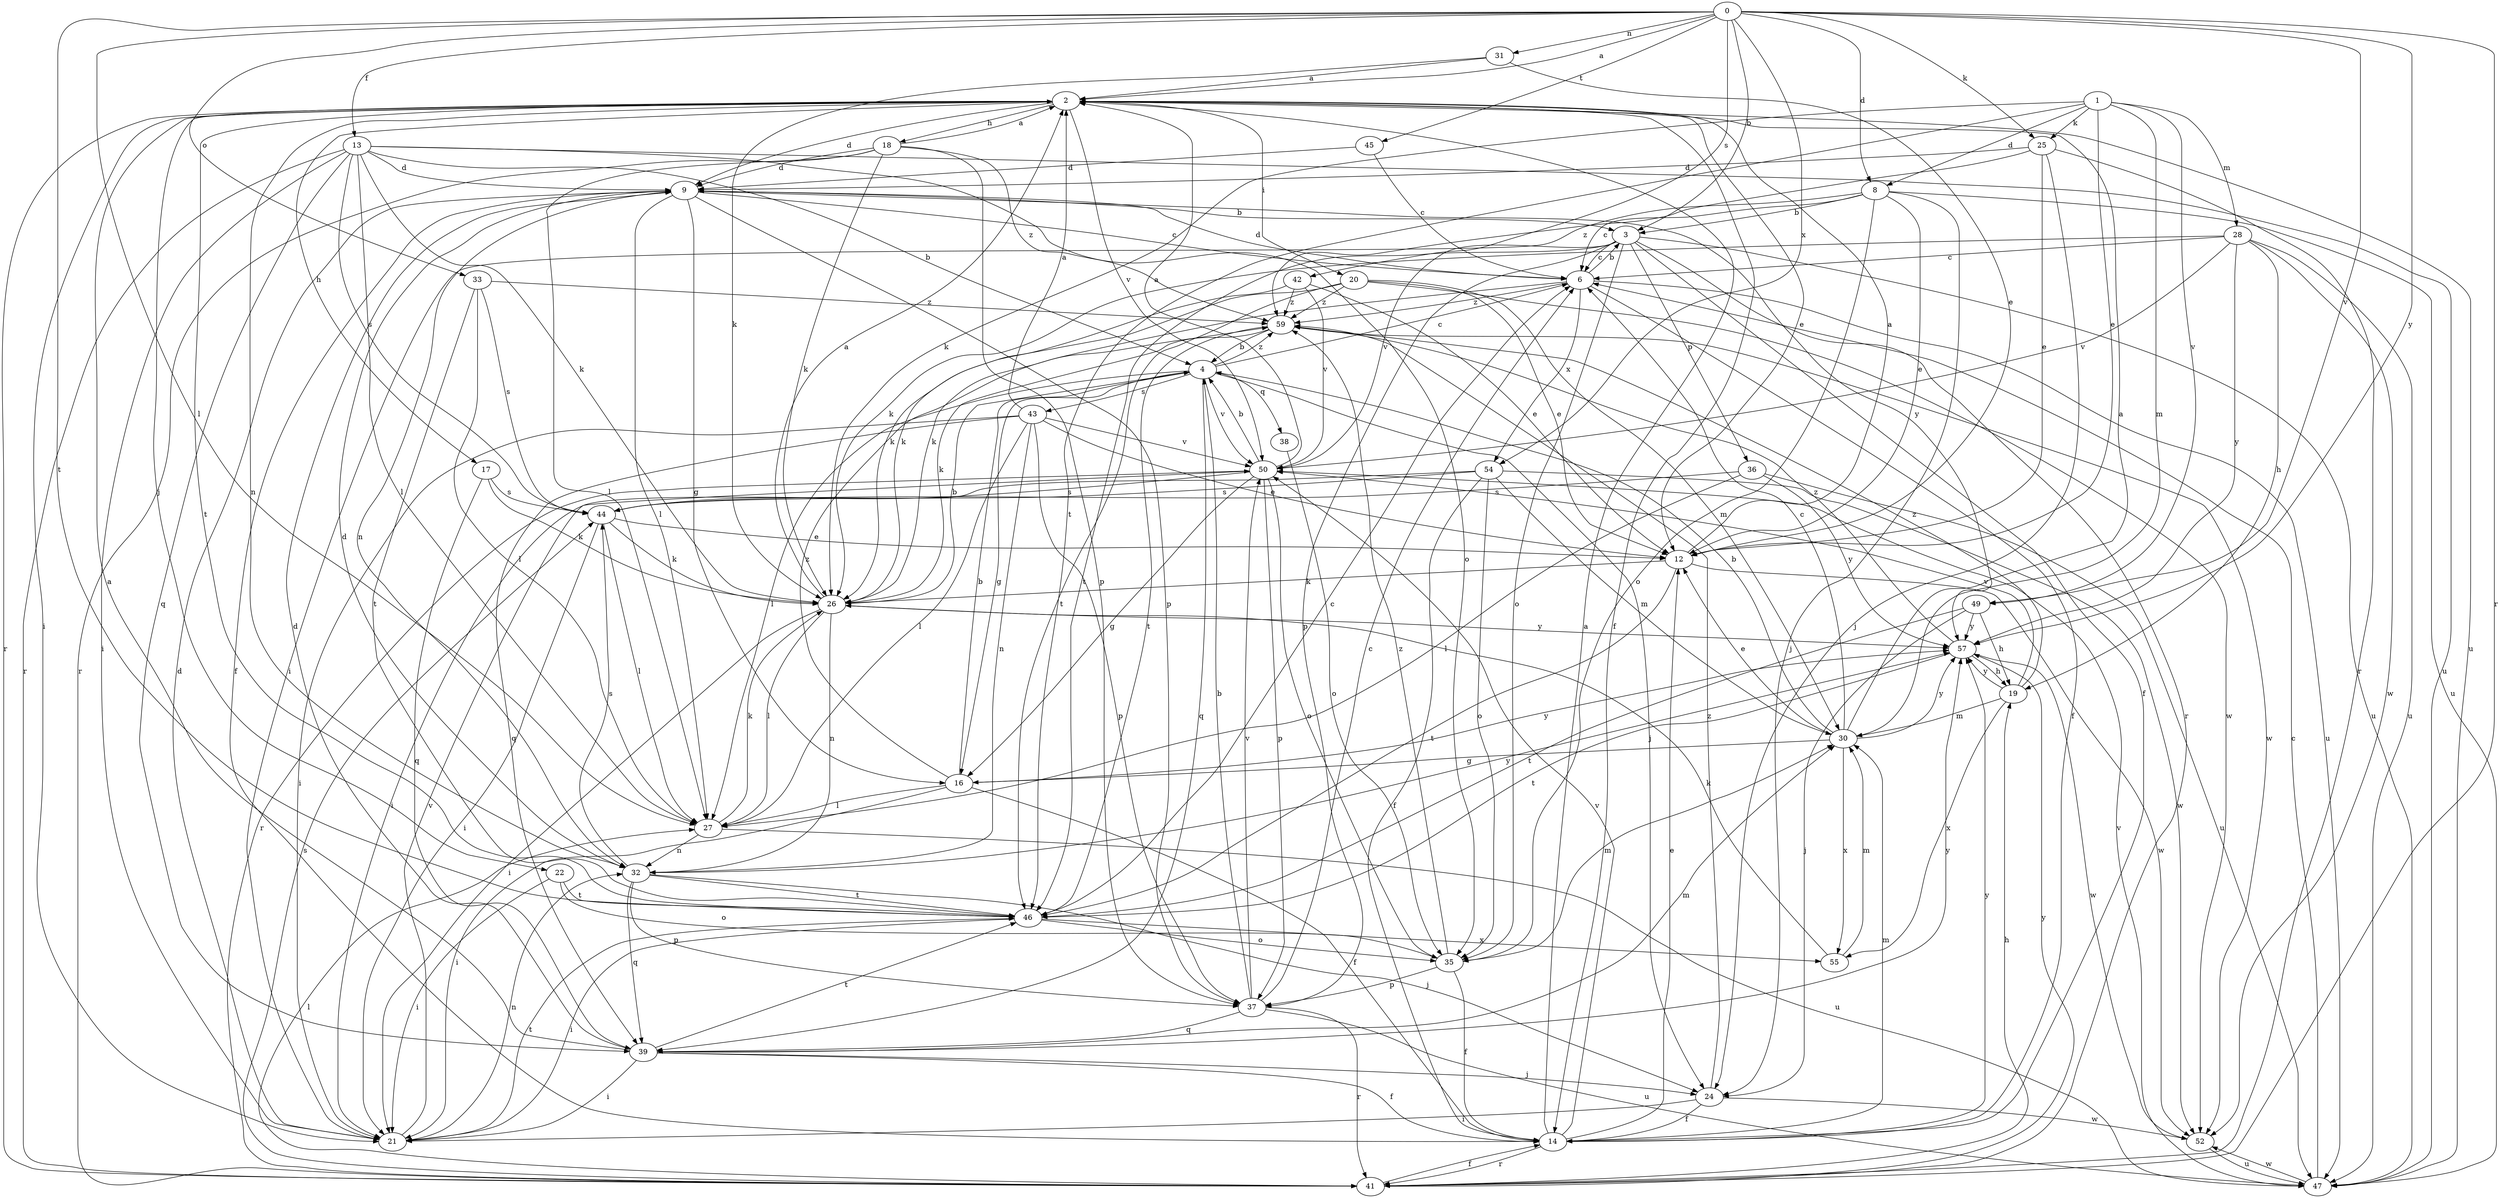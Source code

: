 strict digraph  {
0;
1;
2;
3;
4;
6;
8;
9;
12;
13;
14;
16;
17;
18;
19;
20;
21;
22;
24;
25;
26;
27;
28;
30;
31;
32;
33;
35;
36;
37;
38;
39;
41;
42;
43;
44;
45;
46;
47;
49;
50;
52;
54;
55;
57;
59;
0 -> 2  [label=a];
0 -> 3  [label=b];
0 -> 8  [label=d];
0 -> 13  [label=f];
0 -> 25  [label=k];
0 -> 27  [label=l];
0 -> 31  [label=n];
0 -> 33  [label=o];
0 -> 41  [label=r];
0 -> 42  [label=s];
0 -> 45  [label=t];
0 -> 46  [label=t];
0 -> 49  [label=v];
0 -> 54  [label=x];
0 -> 57  [label=y];
1 -> 8  [label=d];
1 -> 12  [label=e];
1 -> 25  [label=k];
1 -> 26  [label=k];
1 -> 28  [label=m];
1 -> 30  [label=m];
1 -> 46  [label=t];
1 -> 49  [label=v];
2 -> 9  [label=d];
2 -> 12  [label=e];
2 -> 14  [label=f];
2 -> 17  [label=h];
2 -> 18  [label=h];
2 -> 20  [label=i];
2 -> 21  [label=i];
2 -> 22  [label=j];
2 -> 32  [label=n];
2 -> 41  [label=r];
2 -> 46  [label=t];
2 -> 47  [label=u];
2 -> 50  [label=v];
3 -> 6  [label=c];
3 -> 14  [label=f];
3 -> 35  [label=o];
3 -> 36  [label=p];
3 -> 37  [label=p];
3 -> 41  [label=r];
3 -> 46  [label=t];
3 -> 47  [label=u];
3 -> 50  [label=v];
4 -> 6  [label=c];
4 -> 16  [label=g];
4 -> 24  [label=j];
4 -> 27  [label=l];
4 -> 38  [label=q];
4 -> 39  [label=q];
4 -> 43  [label=s];
4 -> 50  [label=v];
4 -> 59  [label=z];
6 -> 3  [label=b];
6 -> 9  [label=d];
6 -> 14  [label=f];
6 -> 26  [label=k];
6 -> 47  [label=u];
6 -> 54  [label=x];
6 -> 59  [label=z];
8 -> 3  [label=b];
8 -> 6  [label=c];
8 -> 12  [label=e];
8 -> 21  [label=i];
8 -> 24  [label=j];
8 -> 35  [label=o];
8 -> 47  [label=u];
9 -> 3  [label=b];
9 -> 6  [label=c];
9 -> 14  [label=f];
9 -> 16  [label=g];
9 -> 27  [label=l];
9 -> 32  [label=n];
9 -> 37  [label=p];
9 -> 57  [label=y];
12 -> 2  [label=a];
12 -> 26  [label=k];
12 -> 46  [label=t];
12 -> 52  [label=w];
13 -> 4  [label=b];
13 -> 9  [label=d];
13 -> 21  [label=i];
13 -> 26  [label=k];
13 -> 27  [label=l];
13 -> 35  [label=o];
13 -> 39  [label=q];
13 -> 41  [label=r];
13 -> 44  [label=s];
13 -> 47  [label=u];
14 -> 2  [label=a];
14 -> 12  [label=e];
14 -> 30  [label=m];
14 -> 41  [label=r];
14 -> 50  [label=v];
14 -> 57  [label=y];
16 -> 4  [label=b];
16 -> 14  [label=f];
16 -> 21  [label=i];
16 -> 27  [label=l];
16 -> 57  [label=y];
16 -> 59  [label=z];
17 -> 26  [label=k];
17 -> 39  [label=q];
17 -> 44  [label=s];
18 -> 2  [label=a];
18 -> 9  [label=d];
18 -> 26  [label=k];
18 -> 27  [label=l];
18 -> 37  [label=p];
18 -> 41  [label=r];
18 -> 59  [label=z];
19 -> 30  [label=m];
19 -> 50  [label=v];
19 -> 55  [label=x];
19 -> 57  [label=y];
19 -> 59  [label=z];
20 -> 12  [label=e];
20 -> 26  [label=k];
20 -> 30  [label=m];
20 -> 46  [label=t];
20 -> 52  [label=w];
20 -> 59  [label=z];
21 -> 9  [label=d];
21 -> 32  [label=n];
21 -> 46  [label=t];
21 -> 50  [label=v];
22 -> 21  [label=i];
22 -> 35  [label=o];
22 -> 46  [label=t];
24 -> 14  [label=f];
24 -> 21  [label=i];
24 -> 52  [label=w];
24 -> 59  [label=z];
25 -> 9  [label=d];
25 -> 12  [label=e];
25 -> 24  [label=j];
25 -> 41  [label=r];
25 -> 59  [label=z];
26 -> 2  [label=a];
26 -> 4  [label=b];
26 -> 21  [label=i];
26 -> 27  [label=l];
26 -> 32  [label=n];
26 -> 57  [label=y];
27 -> 26  [label=k];
27 -> 32  [label=n];
27 -> 47  [label=u];
28 -> 6  [label=c];
28 -> 19  [label=h];
28 -> 26  [label=k];
28 -> 47  [label=u];
28 -> 50  [label=v];
28 -> 52  [label=w];
28 -> 57  [label=y];
30 -> 2  [label=a];
30 -> 4  [label=b];
30 -> 6  [label=c];
30 -> 12  [label=e];
30 -> 16  [label=g];
30 -> 55  [label=x];
30 -> 57  [label=y];
31 -> 2  [label=a];
31 -> 12  [label=e];
31 -> 26  [label=k];
32 -> 9  [label=d];
32 -> 24  [label=j];
32 -> 37  [label=p];
32 -> 39  [label=q];
32 -> 44  [label=s];
32 -> 46  [label=t];
32 -> 57  [label=y];
33 -> 27  [label=l];
33 -> 44  [label=s];
33 -> 46  [label=t];
33 -> 59  [label=z];
35 -> 14  [label=f];
35 -> 30  [label=m];
35 -> 37  [label=p];
35 -> 59  [label=z];
36 -> 27  [label=l];
36 -> 44  [label=s];
36 -> 47  [label=u];
36 -> 57  [label=y];
37 -> 4  [label=b];
37 -> 6  [label=c];
37 -> 39  [label=q];
37 -> 41  [label=r];
37 -> 47  [label=u];
37 -> 50  [label=v];
38 -> 35  [label=o];
39 -> 2  [label=a];
39 -> 9  [label=d];
39 -> 14  [label=f];
39 -> 21  [label=i];
39 -> 24  [label=j];
39 -> 30  [label=m];
39 -> 46  [label=t];
39 -> 57  [label=y];
41 -> 14  [label=f];
41 -> 19  [label=h];
41 -> 27  [label=l];
41 -> 44  [label=s];
41 -> 57  [label=y];
42 -> 12  [label=e];
42 -> 26  [label=k];
42 -> 50  [label=v];
42 -> 59  [label=z];
43 -> 2  [label=a];
43 -> 12  [label=e];
43 -> 21  [label=i];
43 -> 27  [label=l];
43 -> 32  [label=n];
43 -> 37  [label=p];
43 -> 39  [label=q];
43 -> 50  [label=v];
44 -> 12  [label=e];
44 -> 21  [label=i];
44 -> 26  [label=k];
44 -> 27  [label=l];
45 -> 6  [label=c];
45 -> 9  [label=d];
46 -> 6  [label=c];
46 -> 21  [label=i];
46 -> 35  [label=o];
46 -> 55  [label=x];
47 -> 6  [label=c];
47 -> 50  [label=v];
47 -> 52  [label=w];
49 -> 19  [label=h];
49 -> 24  [label=j];
49 -> 46  [label=t];
49 -> 57  [label=y];
50 -> 2  [label=a];
50 -> 4  [label=b];
50 -> 16  [label=g];
50 -> 35  [label=o];
50 -> 37  [label=p];
50 -> 41  [label=r];
50 -> 44  [label=s];
52 -> 47  [label=u];
54 -> 14  [label=f];
54 -> 21  [label=i];
54 -> 30  [label=m];
54 -> 35  [label=o];
54 -> 44  [label=s];
54 -> 52  [label=w];
55 -> 26  [label=k];
55 -> 30  [label=m];
57 -> 19  [label=h];
57 -> 46  [label=t];
57 -> 52  [label=w];
57 -> 59  [label=z];
59 -> 4  [label=b];
59 -> 26  [label=k];
59 -> 46  [label=t];
59 -> 52  [label=w];
}
